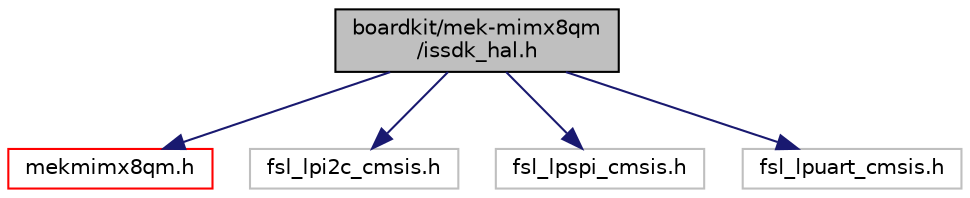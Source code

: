 digraph "boardkit/mek-mimx8qm/issdk_hal.h"
{
  edge [fontname="Helvetica",fontsize="10",labelfontname="Helvetica",labelfontsize="10"];
  node [fontname="Helvetica",fontsize="10",shape=record];
  Node0 [label="boardkit/mek-mimx8qm\l/issdk_hal.h",height=0.2,width=0.4,color="black", fillcolor="grey75", style="filled", fontcolor="black"];
  Node0 -> Node1 [color="midnightblue",fontsize="10",style="solid",fontname="Helvetica"];
  Node1 [label="mekmimx8qm.h",height=0.2,width=0.4,color="red", fillcolor="white", style="filled",URL="$mekmimx8qm_8h.html",tooltip="The mekmimx8qm.h file defines GPIO pin mappings and on-board sensors information for mekmimx8qm board..."];
  Node0 -> Node7 [color="midnightblue",fontsize="10",style="solid",fontname="Helvetica"];
  Node7 [label="fsl_lpi2c_cmsis.h",height=0.2,width=0.4,color="grey75", fillcolor="white", style="filled"];
  Node0 -> Node8 [color="midnightblue",fontsize="10",style="solid",fontname="Helvetica"];
  Node8 [label="fsl_lpspi_cmsis.h",height=0.2,width=0.4,color="grey75", fillcolor="white", style="filled"];
  Node0 -> Node9 [color="midnightblue",fontsize="10",style="solid",fontname="Helvetica"];
  Node9 [label="fsl_lpuart_cmsis.h",height=0.2,width=0.4,color="grey75", fillcolor="white", style="filled"];
}
